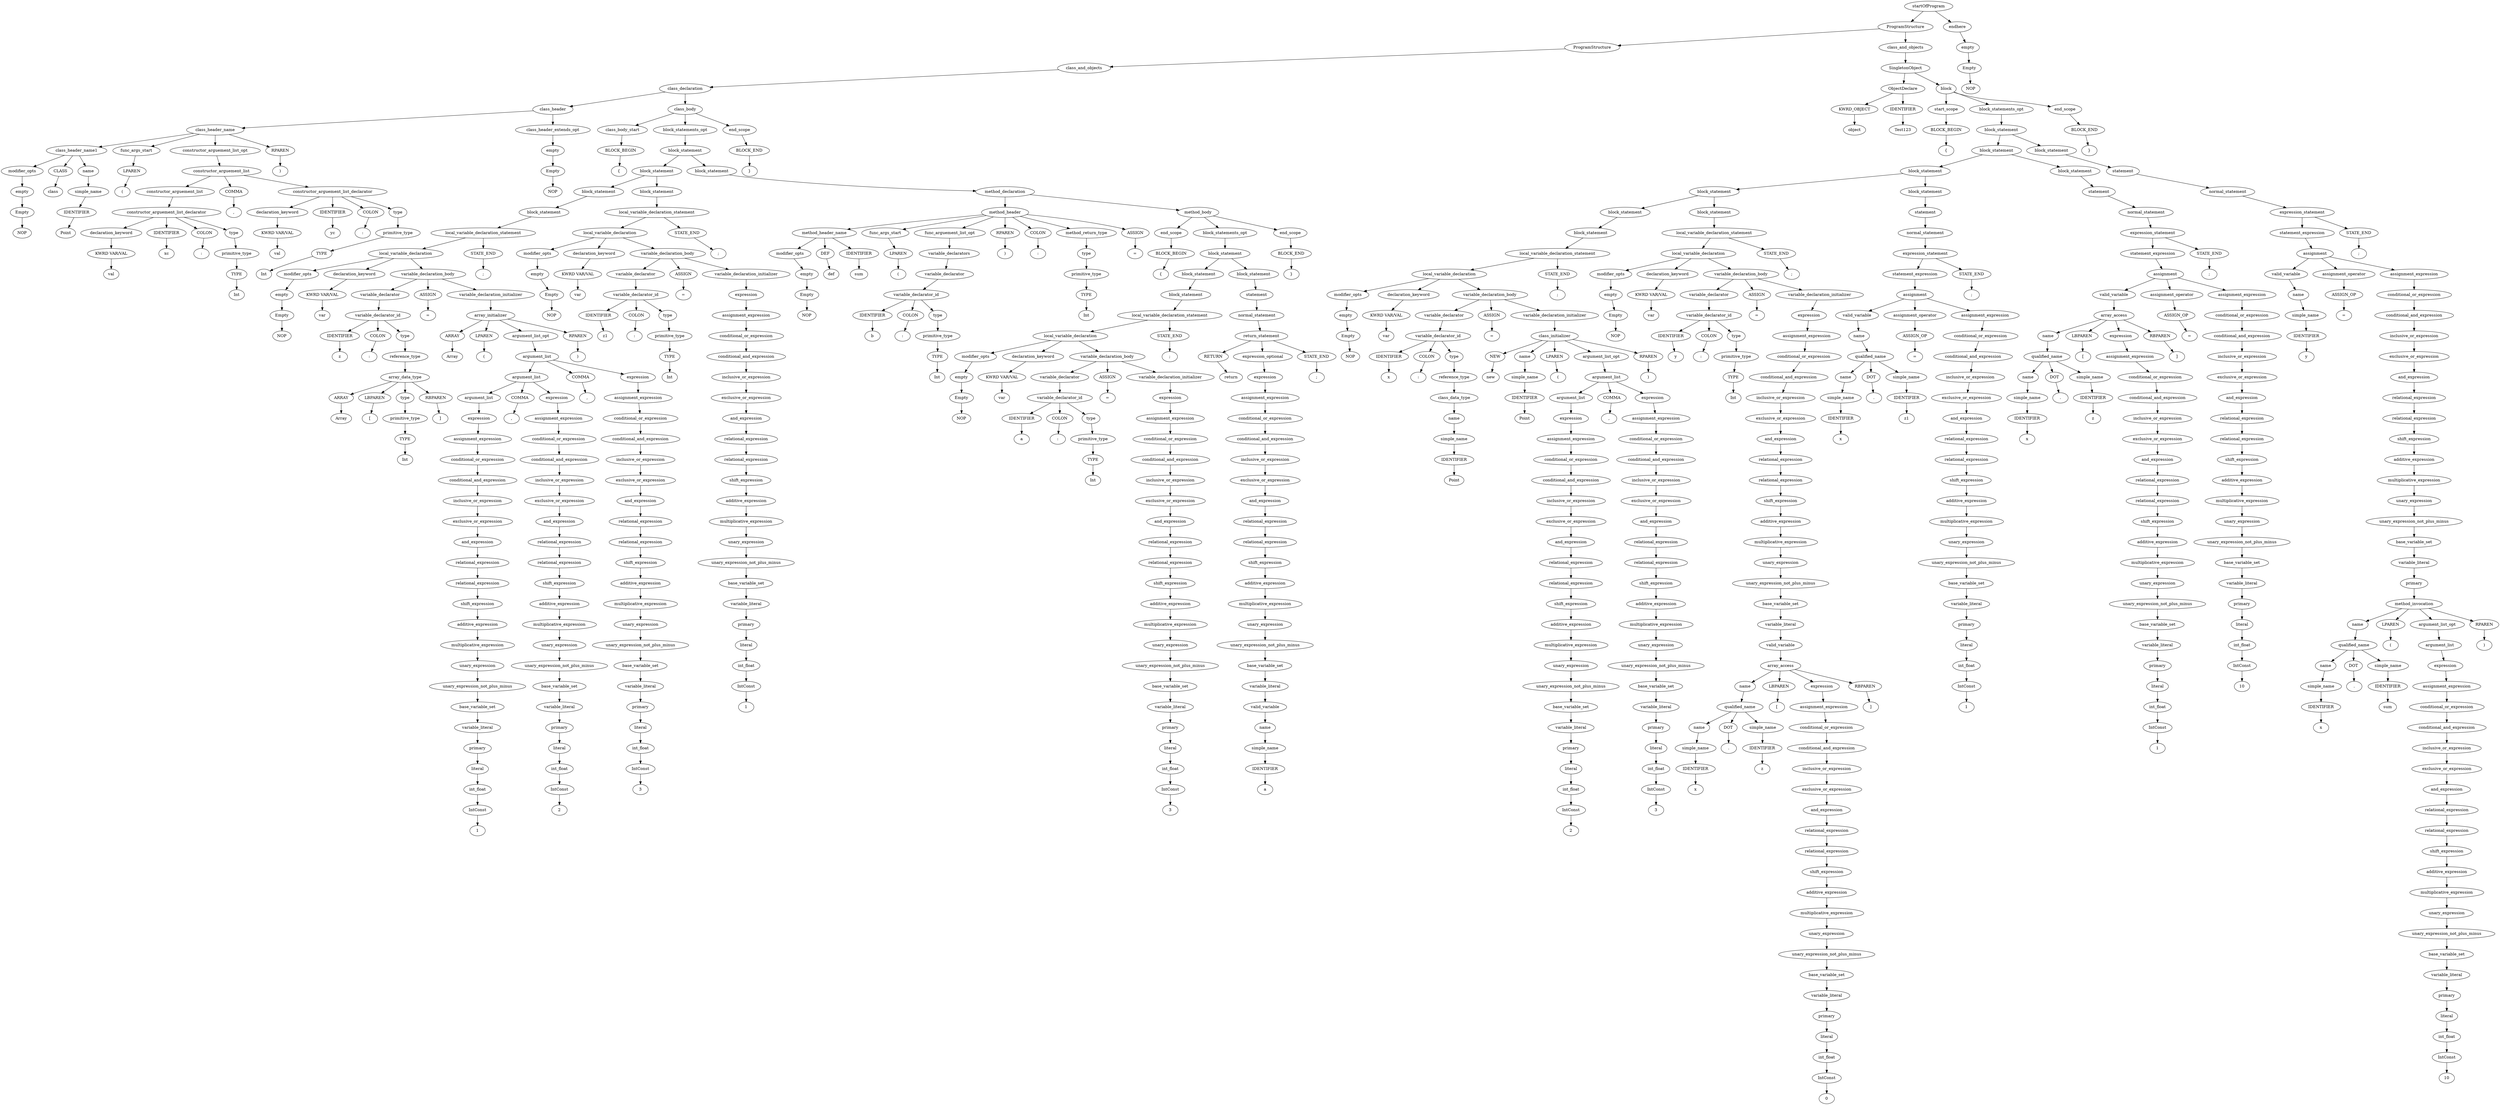 digraph G {
726 [label="startOfProgram"];721 [label="ProgramStructure"];726->721
726 [label="startOfProgram"];725 [label="endhere"];726->725
721 [label="ProgramStructure"];350 [label="ProgramStructure"];721->350
721 [label="ProgramStructure"];720 [label="class_and_objects"];721->720
350 [label="ProgramStructure"];349 [label="class_and_objects"];350->349
349 [label="class_and_objects"];348 [label="class_declaration"];349->348
348 [label="class_declaration"];51 [label="class_header"];348->51
348 [label="class_declaration"];347 [label="class_body"];348->347
51 [label="class_header"];46 [label="class_header_name"];51->46
51 [label="class_header"];50 [label="class_header_extends_opt"];51->50
46 [label="class_header_name"];11 [label="class_header_name1"];46->11
46 [label="class_header_name"];14 [label="func_args_start"];46->14
46 [label="class_header_name"];43 [label="constructor_arguement_list_opt"];46->43
46 [label="class_header_name"];45 [label="RPAREN"];46->45
11 [label="class_header_name1"];4 [label="modifier_opts"];11->4
11 [label="class_header_name1"];10 [label="CLASS"];11->10
11 [label="class_header_name1"];8 [label="name"];11->8
4 [label="modifier_opts"];3 [label="empty"];4->3
3 [label="empty"];2 [label="Empty"];3->2
2 [label="Empty"];1 [label="NOP"];2->1
10 [label="CLASS"];9 [label="class"];10->9
8 [label="name"];7 [label="simple_name"];8->7
7 [label="simple_name"];6 [label="IDENTIFIER"];7->6
6 [label="IDENTIFIER"];5 [label="Point"];6->5
14 [label="func_args_start"];13 [label="LPAREN"];14->13
13 [label="LPAREN"];12 [label="("];13->12
43 [label="constructor_arguement_list_opt"];42 [label="constructor_arguement_list"];43->42
42 [label="constructor_arguement_list"];27 [label="constructor_arguement_list"];42->27
42 [label="constructor_arguement_list"];41 [label="COMMA"];42->41
42 [label="constructor_arguement_list"];39 [label="constructor_arguement_list_declarator"];42->39
27 [label="constructor_arguement_list"];26 [label="constructor_arguement_list_declarator"];27->26
26 [label="constructor_arguement_list_declarator"];17 [label="declaration_keyword"];26->17
26 [label="constructor_arguement_list_declarator"];23 [label="IDENTIFIER"];26->23
26 [label="constructor_arguement_list_declarator"];25 [label="COLON"];26->25
26 [label="constructor_arguement_list_declarator"];21 [label="type"];26->21
17 [label="declaration_keyword"];16 [label="KWRD VAR/VAL"];17->16
16 [label="KWRD VAR/VAL"];15 [label="val"];16->15
23 [label="IDENTIFIER"];22 [label="xc"];23->22
25 [label="COLON"];24 [label=":"];25->24
21 [label="type"];20 [label="primitive_type"];21->20
20 [label="primitive_type"];19 [label="TYPE"];20->19
19 [label="TYPE"];18 [label="Int"];19->18
41 [label="COMMA"];40 [label=","];41->40
39 [label="constructor_arguement_list_declarator"];30 [label="declaration_keyword"];39->30
39 [label="constructor_arguement_list_declarator"];36 [label="IDENTIFIER"];39->36
39 [label="constructor_arguement_list_declarator"];38 [label="COLON"];39->38
39 [label="constructor_arguement_list_declarator"];34 [label="type"];39->34
30 [label="declaration_keyword"];29 [label="KWRD VAR/VAL"];30->29
29 [label="KWRD VAR/VAL"];28 [label="val"];29->28
36 [label="IDENTIFIER"];35 [label="yc"];36->35
38 [label="COLON"];37 [label=":"];38->37
34 [label="type"];33 [label="primitive_type"];34->33
33 [label="primitive_type"];32 [label="TYPE"];33->32
32 [label="TYPE"];31 [label="Int"];32->31
45 [label="RPAREN"];44 [label=")"];45->44
50 [label="class_header_extends_opt"];49 [label="empty"];50->49
49 [label="empty"];48 [label="Empty"];49->48
48 [label="Empty"];47 [label="NOP"];48->47
347 [label="class_body"];54 [label="class_body_start"];347->54
347 [label="class_body"];343 [label="block_statements_opt"];347->343
347 [label="class_body"];346 [label="end_scope"];347->346
54 [label="class_body_start"];53 [label="BLOCK_BEGIN"];54->53
53 [label="BLOCK_BEGIN"];52 [label="{"];53->52
343 [label="block_statements_opt"];342 [label="block_statement"];343->342
342 [label="block_statement"];216 [label="block_statement"];342->216
342 [label="block_statement"];341 [label="block_statement"];342->341
216 [label="block_statement"];168 [label="block_statement"];216->168
216 [label="block_statement"];215 [label="block_statement"];216->215
168 [label="block_statement"];167 [label="block_statement"];168->167
167 [label="block_statement"];166 [label="local_variable_declaration_statement"];167->166
166 [label="local_variable_declaration_statement"];163 [label="local_variable_declaration"];166->163
166 [label="local_variable_declaration_statement"];165 [label="STATE_END"];166->165
163 [label="local_variable_declaration"];58 [label="modifier_opts"];163->58
163 [label="local_variable_declaration"];61 [label="declaration_keyword"];163->61
163 [label="local_variable_declaration"];162 [label="variable_declaration_body"];163->162
58 [label="modifier_opts"];57 [label="empty"];58->57
57 [label="empty"];56 [label="Empty"];57->56
56 [label="Empty"];55 [label="NOP"];56->55
61 [label="declaration_keyword"];60 [label="KWRD VAR/VAL"];61->60
60 [label="KWRD VAR/VAL"];59 [label="var"];60->59
162 [label="variable_declaration_body"];80 [label="variable_declarator"];162->80
162 [label="variable_declaration_body"];161 [label="ASSIGN"];162->161
162 [label="variable_declaration_body"];159 [label="variable_declaration_initializer"];162->159
80 [label="variable_declarator"];79 [label="variable_declarator_id"];80->79
79 [label="variable_declarator_id"];76 [label="IDENTIFIER"];79->76
79 [label="variable_declarator_id"];78 [label="COLON"];79->78
79 [label="variable_declarator_id"];74 [label="type"];79->74
76 [label="IDENTIFIER"];75 [label="z"];76->75
78 [label="COLON"];77 [label=":"];78->77
74 [label="type"];73 [label="reference_type"];74->73
73 [label="reference_type"];72 [label="array_data_type"];73->72
72 [label="array_data_type"];67 [label="ARRAY"];72->67
72 [label="array_data_type"];69 [label="LBPAREN"];72->69
72 [label="array_data_type"];65 [label="type"];72->65
72 [label="array_data_type"];71 [label="RBPAREN"];72->71
67 [label="ARRAY"];66 [label="Array"];67->66
69 [label="LBPAREN"];68 [label="["];69->68
65 [label="type"];64 [label="primitive_type"];65->64
64 [label="primitive_type"];63 [label="TYPE"];64->63
63 [label="TYPE"];62 [label="Int"];63->62
71 [label="RBPAREN"];70 [label="]"];71->70
161 [label="ASSIGN"];160 [label="="];161->160
159 [label="variable_declaration_initializer"];158 [label="array_initializer"];159->158
158 [label="array_initializer"];153 [label="ARRAY"];158->153
158 [label="array_initializer"];155 [label="LPAREN"];158->155
158 [label="array_initializer"];151 [label="argument_list_opt"];158->151
158 [label="array_initializer"];157 [label="RPAREN"];158->157
153 [label="ARRAY"];152 [label="Array"];153->152
155 [label="LPAREN"];154 [label="("];155->154
151 [label="argument_list_opt"];150 [label="argument_list"];151->150
150 [label="argument_list"];126 [label="argument_list"];150->126
150 [label="argument_list"];149 [label="COMMA"];150->149
150 [label="argument_list"];147 [label="expression"];150->147
126 [label="argument_list"];102 [label="argument_list"];126->102
126 [label="argument_list"];125 [label="COMMA"];126->125
126 [label="argument_list"];123 [label="expression"];126->123
102 [label="argument_list"];101 [label="expression"];102->101
101 [label="expression"];100 [label="assignment_expression"];101->100
100 [label="assignment_expression"];99 [label="conditional_or_expression"];100->99
99 [label="conditional_or_expression"];98 [label="conditional_and_expression"];99->98
98 [label="conditional_and_expression"];97 [label="inclusive_or_expression"];98->97
97 [label="inclusive_or_expression"];96 [label="exclusive_or_expression"];97->96
96 [label="exclusive_or_expression"];95 [label="and_expression"];96->95
95 [label="and_expression"];94 [label="relational_expression"];95->94
94 [label="relational_expression"];93 [label="relational_expression"];94->93
93 [label="relational_expression"];92 [label="shift_expression"];93->92
92 [label="shift_expression"];91 [label="additive_expression"];92->91
91 [label="additive_expression"];90 [label="multiplicative_expression"];91->90
90 [label="multiplicative_expression"];89 [label="unary_expression"];90->89
89 [label="unary_expression"];88 [label="unary_expression_not_plus_minus"];89->88
88 [label="unary_expression_not_plus_minus"];87 [label="base_variable_set"];88->87
87 [label="base_variable_set"];86 [label="variable_literal"];87->86
86 [label="variable_literal"];85 [label="primary"];86->85
85 [label="primary"];84 [label="literal"];85->84
84 [label="literal"];83 [label="int_float"];84->83
83 [label="int_float"];82 [label="IntConst"];83->82
82 [label="IntConst"];81 [label="1"];82->81
125 [label="COMMA"];124 [label=","];125->124
123 [label="expression"];122 [label="assignment_expression"];123->122
122 [label="assignment_expression"];121 [label="conditional_or_expression"];122->121
121 [label="conditional_or_expression"];120 [label="conditional_and_expression"];121->120
120 [label="conditional_and_expression"];119 [label="inclusive_or_expression"];120->119
119 [label="inclusive_or_expression"];118 [label="exclusive_or_expression"];119->118
118 [label="exclusive_or_expression"];117 [label="and_expression"];118->117
117 [label="and_expression"];116 [label="relational_expression"];117->116
116 [label="relational_expression"];115 [label="relational_expression"];116->115
115 [label="relational_expression"];114 [label="shift_expression"];115->114
114 [label="shift_expression"];113 [label="additive_expression"];114->113
113 [label="additive_expression"];112 [label="multiplicative_expression"];113->112
112 [label="multiplicative_expression"];111 [label="unary_expression"];112->111
111 [label="unary_expression"];110 [label="unary_expression_not_plus_minus"];111->110
110 [label="unary_expression_not_plus_minus"];109 [label="base_variable_set"];110->109
109 [label="base_variable_set"];108 [label="variable_literal"];109->108
108 [label="variable_literal"];107 [label="primary"];108->107
107 [label="primary"];106 [label="literal"];107->106
106 [label="literal"];105 [label="int_float"];106->105
105 [label="int_float"];104 [label="IntConst"];105->104
104 [label="IntConst"];103 [label="2"];104->103
149 [label="COMMA"];148 [label=","];149->148
147 [label="expression"];146 [label="assignment_expression"];147->146
146 [label="assignment_expression"];145 [label="conditional_or_expression"];146->145
145 [label="conditional_or_expression"];144 [label="conditional_and_expression"];145->144
144 [label="conditional_and_expression"];143 [label="inclusive_or_expression"];144->143
143 [label="inclusive_or_expression"];142 [label="exclusive_or_expression"];143->142
142 [label="exclusive_or_expression"];141 [label="and_expression"];142->141
141 [label="and_expression"];140 [label="relational_expression"];141->140
140 [label="relational_expression"];139 [label="relational_expression"];140->139
139 [label="relational_expression"];138 [label="shift_expression"];139->138
138 [label="shift_expression"];137 [label="additive_expression"];138->137
137 [label="additive_expression"];136 [label="multiplicative_expression"];137->136
136 [label="multiplicative_expression"];135 [label="unary_expression"];136->135
135 [label="unary_expression"];134 [label="unary_expression_not_plus_minus"];135->134
134 [label="unary_expression_not_plus_minus"];133 [label="base_variable_set"];134->133
133 [label="base_variable_set"];132 [label="variable_literal"];133->132
132 [label="variable_literal"];131 [label="primary"];132->131
131 [label="primary"];130 [label="literal"];131->130
130 [label="literal"];129 [label="int_float"];130->129
129 [label="int_float"];128 [label="IntConst"];129->128
128 [label="IntConst"];127 [label="3"];128->127
157 [label="RPAREN"];156 [label=")"];157->156
165 [label="STATE_END"];164 [label=";"];165->164
215 [label="block_statement"];214 [label="local_variable_declaration_statement"];215->214
214 [label="local_variable_declaration_statement"];211 [label="local_variable_declaration"];214->211
214 [label="local_variable_declaration_statement"];213 [label="STATE_END"];214->213
211 [label="local_variable_declaration"];172 [label="modifier_opts"];211->172
211 [label="local_variable_declaration"];175 [label="declaration_keyword"];211->175
211 [label="local_variable_declaration"];210 [label="variable_declaration_body"];211->210
172 [label="modifier_opts"];171 [label="empty"];172->171
171 [label="empty"];170 [label="Empty"];171->170
170 [label="Empty"];169 [label="NOP"];170->169
175 [label="declaration_keyword"];174 [label="KWRD VAR/VAL"];175->174
174 [label="KWRD VAR/VAL"];173 [label="var"];174->173
210 [label="variable_declaration_body"];185 [label="variable_declarator"];210->185
210 [label="variable_declaration_body"];209 [label="ASSIGN"];210->209
210 [label="variable_declaration_body"];207 [label="variable_declaration_initializer"];210->207
185 [label="variable_declarator"];184 [label="variable_declarator_id"];185->184
184 [label="variable_declarator_id"];181 [label="IDENTIFIER"];184->181
184 [label="variable_declarator_id"];183 [label="COLON"];184->183
184 [label="variable_declarator_id"];179 [label="type"];184->179
181 [label="IDENTIFIER"];180 [label="z1"];181->180
183 [label="COLON"];182 [label=":"];183->182
179 [label="type"];178 [label="primitive_type"];179->178
178 [label="primitive_type"];177 [label="TYPE"];178->177
177 [label="TYPE"];176 [label="Int"];177->176
209 [label="ASSIGN"];208 [label="="];209->208
207 [label="variable_declaration_initializer"];206 [label="expression"];207->206
206 [label="expression"];205 [label="assignment_expression"];206->205
205 [label="assignment_expression"];204 [label="conditional_or_expression"];205->204
204 [label="conditional_or_expression"];203 [label="conditional_and_expression"];204->203
203 [label="conditional_and_expression"];202 [label="inclusive_or_expression"];203->202
202 [label="inclusive_or_expression"];201 [label="exclusive_or_expression"];202->201
201 [label="exclusive_or_expression"];200 [label="and_expression"];201->200
200 [label="and_expression"];199 [label="relational_expression"];200->199
199 [label="relational_expression"];198 [label="relational_expression"];199->198
198 [label="relational_expression"];197 [label="shift_expression"];198->197
197 [label="shift_expression"];196 [label="additive_expression"];197->196
196 [label="additive_expression"];195 [label="multiplicative_expression"];196->195
195 [label="multiplicative_expression"];194 [label="unary_expression"];195->194
194 [label="unary_expression"];193 [label="unary_expression_not_plus_minus"];194->193
193 [label="unary_expression_not_plus_minus"];192 [label="base_variable_set"];193->192
192 [label="base_variable_set"];191 [label="variable_literal"];192->191
191 [label="variable_literal"];190 [label="primary"];191->190
190 [label="primary"];189 [label="literal"];190->189
189 [label="literal"];188 [label="int_float"];189->188
188 [label="int_float"];187 [label="IntConst"];188->187
187 [label="IntConst"];186 [label="1"];187->186
213 [label="STATE_END"];212 [label=";"];213->212
341 [label="block_statement"];340 [label="method_declaration"];341->340
340 [label="method_declaration"];252 [label="method_header"];340->252
340 [label="method_declaration"];339 [label="method_body"];340->339
252 [label="method_header"];225 [label="method_header_name"];252->225
252 [label="method_header"];228 [label="func_args_start"];252->228
252 [label="method_header"];240 [label="func_arguement_list_opt"];252->240
252 [label="method_header"];247 [label="RPAREN"];252->247
252 [label="method_header"];249 [label="COLON"];252->249
252 [label="method_header"];245 [label="method_return_type"];252->245
252 [label="method_header"];251 [label="ASSIGN"];252->251
225 [label="method_header_name"];220 [label="modifier_opts"];225->220
225 [label="method_header_name"];222 [label="DEF"];225->222
225 [label="method_header_name"];224 [label="IDENTIFIER"];225->224
220 [label="modifier_opts"];219 [label="empty"];220->219
219 [label="empty"];218 [label="Empty"];219->218
218 [label="Empty"];217 [label="NOP"];218->217
222 [label="DEF"];221 [label="def"];222->221
224 [label="IDENTIFIER"];223 [label="sum"];224->223
228 [label="func_args_start"];227 [label="LPAREN"];228->227
227 [label="LPAREN"];226 [label="("];227->226
240 [label="func_arguement_list_opt"];239 [label="variable_declarators"];240->239
239 [label="variable_declarators"];238 [label="variable_declarator"];239->238
238 [label="variable_declarator"];237 [label="variable_declarator_id"];238->237
237 [label="variable_declarator_id"];234 [label="IDENTIFIER"];237->234
237 [label="variable_declarator_id"];236 [label="COLON"];237->236
237 [label="variable_declarator_id"];232 [label="type"];237->232
234 [label="IDENTIFIER"];233 [label="b"];234->233
236 [label="COLON"];235 [label=":"];236->235
232 [label="type"];231 [label="primitive_type"];232->231
231 [label="primitive_type"];230 [label="TYPE"];231->230
230 [label="TYPE"];229 [label="Int"];230->229
247 [label="RPAREN"];246 [label=")"];247->246
249 [label="COLON"];248 [label=":"];249->248
245 [label="method_return_type"];244 [label="type"];245->244
244 [label="type"];243 [label="primitive_type"];244->243
243 [label="primitive_type"];242 [label="TYPE"];243->242
242 [label="TYPE"];241 [label="Int"];242->241
251 [label="ASSIGN"];250 [label="="];251->250
339 [label="method_body"];255 [label="end_scope"];339->255
339 [label="method_body"];335 [label="block_statements_opt"];339->335
339 [label="method_body"];338 [label="end_scope"];339->338
255 [label="end_scope"];254 [label="BLOCK_BEGIN"];255->254
254 [label="BLOCK_BEGIN"];253 [label="{"];254->253
335 [label="block_statements_opt"];334 [label="block_statement"];335->334
334 [label="block_statement"];303 [label="block_statement"];334->303
334 [label="block_statement"];333 [label="block_statement"];334->333
303 [label="block_statement"];302 [label="block_statement"];303->302
302 [label="block_statement"];301 [label="local_variable_declaration_statement"];302->301
301 [label="local_variable_declaration_statement"];298 [label="local_variable_declaration"];301->298
301 [label="local_variable_declaration_statement"];300 [label="STATE_END"];301->300
298 [label="local_variable_declaration"];259 [label="modifier_opts"];298->259
298 [label="local_variable_declaration"];262 [label="declaration_keyword"];298->262
298 [label="local_variable_declaration"];297 [label="variable_declaration_body"];298->297
259 [label="modifier_opts"];258 [label="empty"];259->258
258 [label="empty"];257 [label="Empty"];258->257
257 [label="Empty"];256 [label="NOP"];257->256
262 [label="declaration_keyword"];261 [label="KWRD VAR/VAL"];262->261
261 [label="KWRD VAR/VAL"];260 [label="var"];261->260
297 [label="variable_declaration_body"];272 [label="variable_declarator"];297->272
297 [label="variable_declaration_body"];296 [label="ASSIGN"];297->296
297 [label="variable_declaration_body"];294 [label="variable_declaration_initializer"];297->294
272 [label="variable_declarator"];271 [label="variable_declarator_id"];272->271
271 [label="variable_declarator_id"];268 [label="IDENTIFIER"];271->268
271 [label="variable_declarator_id"];270 [label="COLON"];271->270
271 [label="variable_declarator_id"];266 [label="type"];271->266
268 [label="IDENTIFIER"];267 [label="a"];268->267
270 [label="COLON"];269 [label=":"];270->269
266 [label="type"];265 [label="primitive_type"];266->265
265 [label="primitive_type"];264 [label="TYPE"];265->264
264 [label="TYPE"];263 [label="Int"];264->263
296 [label="ASSIGN"];295 [label="="];296->295
294 [label="variable_declaration_initializer"];293 [label="expression"];294->293
293 [label="expression"];292 [label="assignment_expression"];293->292
292 [label="assignment_expression"];291 [label="conditional_or_expression"];292->291
291 [label="conditional_or_expression"];290 [label="conditional_and_expression"];291->290
290 [label="conditional_and_expression"];289 [label="inclusive_or_expression"];290->289
289 [label="inclusive_or_expression"];288 [label="exclusive_or_expression"];289->288
288 [label="exclusive_or_expression"];287 [label="and_expression"];288->287
287 [label="and_expression"];286 [label="relational_expression"];287->286
286 [label="relational_expression"];285 [label="relational_expression"];286->285
285 [label="relational_expression"];284 [label="shift_expression"];285->284
284 [label="shift_expression"];283 [label="additive_expression"];284->283
283 [label="additive_expression"];282 [label="multiplicative_expression"];283->282
282 [label="multiplicative_expression"];281 [label="unary_expression"];282->281
281 [label="unary_expression"];280 [label="unary_expression_not_plus_minus"];281->280
280 [label="unary_expression_not_plus_minus"];279 [label="base_variable_set"];280->279
279 [label="base_variable_set"];278 [label="variable_literal"];279->278
278 [label="variable_literal"];277 [label="primary"];278->277
277 [label="primary"];276 [label="literal"];277->276
276 [label="literal"];275 [label="int_float"];276->275
275 [label="int_float"];274 [label="IntConst"];275->274
274 [label="IntConst"];273 [label="3"];274->273
300 [label="STATE_END"];299 [label=";"];300->299
333 [label="block_statement"];332 [label="statement"];333->332
332 [label="statement"];331 [label="normal_statement"];332->331
331 [label="normal_statement"];330 [label="return_statement"];331->330
330 [label="return_statement"];327 [label="RETURN"];330->327
330 [label="return_statement"];325 [label="expression_optional"];330->325
330 [label="return_statement"];329 [label="STATE_END"];330->329
327 [label="RETURN"];326 [label="return"];327->326
325 [label="expression_optional"];324 [label="expression"];325->324
324 [label="expression"];323 [label="assignment_expression"];324->323
323 [label="assignment_expression"];322 [label="conditional_or_expression"];323->322
322 [label="conditional_or_expression"];321 [label="conditional_and_expression"];322->321
321 [label="conditional_and_expression"];320 [label="inclusive_or_expression"];321->320
320 [label="inclusive_or_expression"];319 [label="exclusive_or_expression"];320->319
319 [label="exclusive_or_expression"];318 [label="and_expression"];319->318
318 [label="and_expression"];317 [label="relational_expression"];318->317
317 [label="relational_expression"];316 [label="relational_expression"];317->316
316 [label="relational_expression"];315 [label="shift_expression"];316->315
315 [label="shift_expression"];314 [label="additive_expression"];315->314
314 [label="additive_expression"];313 [label="multiplicative_expression"];314->313
313 [label="multiplicative_expression"];312 [label="unary_expression"];313->312
312 [label="unary_expression"];311 [label="unary_expression_not_plus_minus"];312->311
311 [label="unary_expression_not_plus_minus"];310 [label="base_variable_set"];311->310
310 [label="base_variable_set"];309 [label="variable_literal"];310->309
309 [label="variable_literal"];308 [label="valid_variable"];309->308
308 [label="valid_variable"];307 [label="name"];308->307
307 [label="name"];306 [label="simple_name"];307->306
306 [label="simple_name"];305 [label="IDENTIFIER"];306->305
305 [label="IDENTIFIER"];304 [label="a"];305->304
329 [label="STATE_END"];328 [label=";"];329->328
338 [label="end_scope"];337 [label="BLOCK_END"];338->337
337 [label="BLOCK_END"];336 [label="}"];337->336
346 [label="end_scope"];345 [label="BLOCK_END"];346->345
345 [label="BLOCK_END"];344 [label="}"];345->344
720 [label="class_and_objects"];719 [label="SingletonObject"];720->719
719 [label="SingletonObject"];355 [label="ObjectDeclare"];719->355
719 [label="SingletonObject"];718 [label="block"];719->718
355 [label="ObjectDeclare"];352 [label="KWRD_OBJECT"];355->352
355 [label="ObjectDeclare"];354 [label="IDENTIFIER"];355->354
352 [label="KWRD_OBJECT"];351 [label="object"];352->351
354 [label="IDENTIFIER"];353 [label="Test123"];354->353
718 [label="block"];358 [label="start_scope"];718->358
718 [label="block"];714 [label="block_statements_opt"];718->714
718 [label="block"];717 [label="end_scope"];718->717
358 [label="start_scope"];357 [label="BLOCK_BEGIN"];358->357
357 [label="BLOCK_BEGIN"];356 [label="{"];357->356
714 [label="block_statements_opt"];713 [label="block_statement"];714->713
713 [label="block_statement"];641 [label="block_statement"];713->641
713 [label="block_statement"];712 [label="block_statement"];713->712
641 [label="block_statement"];571 [label="block_statement"];641->571
641 [label="block_statement"];640 [label="block_statement"];641->640
571 [label="block_statement"];527 [label="block_statement"];571->527
571 [label="block_statement"];570 [label="block_statement"];571->570
527 [label="block_statement"];446 [label="block_statement"];527->446
527 [label="block_statement"];526 [label="block_statement"];527->526
446 [label="block_statement"];445 [label="block_statement"];446->445
445 [label="block_statement"];444 [label="local_variable_declaration_statement"];445->444
444 [label="local_variable_declaration_statement"];441 [label="local_variable_declaration"];444->441
444 [label="local_variable_declaration_statement"];443 [label="STATE_END"];444->443
441 [label="local_variable_declaration"];362 [label="modifier_opts"];441->362
441 [label="local_variable_declaration"];365 [label="declaration_keyword"];441->365
441 [label="local_variable_declaration"];440 [label="variable_declaration_body"];441->440
362 [label="modifier_opts"];361 [label="empty"];362->361
361 [label="empty"];360 [label="Empty"];361->360
360 [label="Empty"];359 [label="NOP"];360->359
365 [label="declaration_keyword"];364 [label="KWRD VAR/VAL"];365->364
364 [label="KWRD VAR/VAL"];363 [label="var"];364->363
440 [label="variable_declaration_body"];378 [label="variable_declarator"];440->378
440 [label="variable_declaration_body"];439 [label="ASSIGN"];440->439
440 [label="variable_declaration_body"];437 [label="variable_declaration_initializer"];440->437
378 [label="variable_declarator"];377 [label="variable_declarator_id"];378->377
377 [label="variable_declarator_id"];374 [label="IDENTIFIER"];377->374
377 [label="variable_declarator_id"];376 [label="COLON"];377->376
377 [label="variable_declarator_id"];372 [label="type"];377->372
374 [label="IDENTIFIER"];373 [label="x"];374->373
376 [label="COLON"];375 [label=":"];376->375
372 [label="type"];371 [label="reference_type"];372->371
371 [label="reference_type"];370 [label="class_data_type"];371->370
370 [label="class_data_type"];369 [label="name"];370->369
369 [label="name"];368 [label="simple_name"];369->368
368 [label="simple_name"];367 [label="IDENTIFIER"];368->367
367 [label="IDENTIFIER"];366 [label="Point"];367->366
439 [label="ASSIGN"];438 [label="="];439->438
437 [label="variable_declaration_initializer"];436 [label="class_initializer"];437->436
436 [label="class_initializer"];431 [label="NEW"];436->431
436 [label="class_initializer"];382 [label="name"];436->382
436 [label="class_initializer"];433 [label="LPAREN"];436->433
436 [label="class_initializer"];429 [label="argument_list_opt"];436->429
436 [label="class_initializer"];435 [label="RPAREN"];436->435
431 [label="NEW"];430 [label="new"];431->430
382 [label="name"];381 [label="simple_name"];382->381
381 [label="simple_name"];380 [label="IDENTIFIER"];381->380
380 [label="IDENTIFIER"];379 [label="Point"];380->379
433 [label="LPAREN"];432 [label="("];433->432
429 [label="argument_list_opt"];428 [label="argument_list"];429->428
428 [label="argument_list"];404 [label="argument_list"];428->404
428 [label="argument_list"];427 [label="COMMA"];428->427
428 [label="argument_list"];425 [label="expression"];428->425
404 [label="argument_list"];403 [label="expression"];404->403
403 [label="expression"];402 [label="assignment_expression"];403->402
402 [label="assignment_expression"];401 [label="conditional_or_expression"];402->401
401 [label="conditional_or_expression"];400 [label="conditional_and_expression"];401->400
400 [label="conditional_and_expression"];399 [label="inclusive_or_expression"];400->399
399 [label="inclusive_or_expression"];398 [label="exclusive_or_expression"];399->398
398 [label="exclusive_or_expression"];397 [label="and_expression"];398->397
397 [label="and_expression"];396 [label="relational_expression"];397->396
396 [label="relational_expression"];395 [label="relational_expression"];396->395
395 [label="relational_expression"];394 [label="shift_expression"];395->394
394 [label="shift_expression"];393 [label="additive_expression"];394->393
393 [label="additive_expression"];392 [label="multiplicative_expression"];393->392
392 [label="multiplicative_expression"];391 [label="unary_expression"];392->391
391 [label="unary_expression"];390 [label="unary_expression_not_plus_minus"];391->390
390 [label="unary_expression_not_plus_minus"];389 [label="base_variable_set"];390->389
389 [label="base_variable_set"];388 [label="variable_literal"];389->388
388 [label="variable_literal"];387 [label="primary"];388->387
387 [label="primary"];386 [label="literal"];387->386
386 [label="literal"];385 [label="int_float"];386->385
385 [label="int_float"];384 [label="IntConst"];385->384
384 [label="IntConst"];383 [label="2"];384->383
427 [label="COMMA"];426 [label=","];427->426
425 [label="expression"];424 [label="assignment_expression"];425->424
424 [label="assignment_expression"];423 [label="conditional_or_expression"];424->423
423 [label="conditional_or_expression"];422 [label="conditional_and_expression"];423->422
422 [label="conditional_and_expression"];421 [label="inclusive_or_expression"];422->421
421 [label="inclusive_or_expression"];420 [label="exclusive_or_expression"];421->420
420 [label="exclusive_or_expression"];419 [label="and_expression"];420->419
419 [label="and_expression"];418 [label="relational_expression"];419->418
418 [label="relational_expression"];417 [label="relational_expression"];418->417
417 [label="relational_expression"];416 [label="shift_expression"];417->416
416 [label="shift_expression"];415 [label="additive_expression"];416->415
415 [label="additive_expression"];414 [label="multiplicative_expression"];415->414
414 [label="multiplicative_expression"];413 [label="unary_expression"];414->413
413 [label="unary_expression"];412 [label="unary_expression_not_plus_minus"];413->412
412 [label="unary_expression_not_plus_minus"];411 [label="base_variable_set"];412->411
411 [label="base_variable_set"];410 [label="variable_literal"];411->410
410 [label="variable_literal"];409 [label="primary"];410->409
409 [label="primary"];408 [label="literal"];409->408
408 [label="literal"];407 [label="int_float"];408->407
407 [label="int_float"];406 [label="IntConst"];407->406
406 [label="IntConst"];405 [label="3"];406->405
435 [label="RPAREN"];434 [label=")"];435->434
443 [label="STATE_END"];442 [label=";"];443->442
526 [label="block_statement"];525 [label="local_variable_declaration_statement"];526->525
525 [label="local_variable_declaration_statement"];522 [label="local_variable_declaration"];525->522
525 [label="local_variable_declaration_statement"];524 [label="STATE_END"];525->524
522 [label="local_variable_declaration"];450 [label="modifier_opts"];522->450
522 [label="local_variable_declaration"];453 [label="declaration_keyword"];522->453
522 [label="local_variable_declaration"];521 [label="variable_declaration_body"];522->521
450 [label="modifier_opts"];449 [label="empty"];450->449
449 [label="empty"];448 [label="Empty"];449->448
448 [label="Empty"];447 [label="NOP"];448->447
453 [label="declaration_keyword"];452 [label="KWRD VAR/VAL"];453->452
452 [label="KWRD VAR/VAL"];451 [label="var"];452->451
521 [label="variable_declaration_body"];463 [label="variable_declarator"];521->463
521 [label="variable_declaration_body"];520 [label="ASSIGN"];521->520
521 [label="variable_declaration_body"];518 [label="variable_declaration_initializer"];521->518
463 [label="variable_declarator"];462 [label="variable_declarator_id"];463->462
462 [label="variable_declarator_id"];459 [label="IDENTIFIER"];462->459
462 [label="variable_declarator_id"];461 [label="COLON"];462->461
462 [label="variable_declarator_id"];457 [label="type"];462->457
459 [label="IDENTIFIER"];458 [label="y"];459->458
461 [label="COLON"];460 [label=":"];461->460
457 [label="type"];456 [label="primitive_type"];457->456
456 [label="primitive_type"];455 [label="TYPE"];456->455
455 [label="TYPE"];454 [label="Int"];455->454
520 [label="ASSIGN"];519 [label="="];520->519
518 [label="variable_declaration_initializer"];517 [label="expression"];518->517
517 [label="expression"];516 [label="assignment_expression"];517->516
516 [label="assignment_expression"];515 [label="conditional_or_expression"];516->515
515 [label="conditional_or_expression"];514 [label="conditional_and_expression"];515->514
514 [label="conditional_and_expression"];513 [label="inclusive_or_expression"];514->513
513 [label="inclusive_or_expression"];512 [label="exclusive_or_expression"];513->512
512 [label="exclusive_or_expression"];511 [label="and_expression"];512->511
511 [label="and_expression"];510 [label="relational_expression"];511->510
510 [label="relational_expression"];509 [label="relational_expression"];510->509
509 [label="relational_expression"];508 [label="shift_expression"];509->508
508 [label="shift_expression"];507 [label="additive_expression"];508->507
507 [label="additive_expression"];506 [label="multiplicative_expression"];507->506
506 [label="multiplicative_expression"];505 [label="unary_expression"];506->505
505 [label="unary_expression"];504 [label="unary_expression_not_plus_minus"];505->504
504 [label="unary_expression_not_plus_minus"];503 [label="base_variable_set"];504->503
503 [label="base_variable_set"];502 [label="variable_literal"];503->502
502 [label="variable_literal"];501 [label="valid_variable"];502->501
501 [label="valid_variable"];500 [label="array_access"];501->500
500 [label="array_access"];474 [label="name"];500->474
500 [label="array_access"];497 [label="LBPAREN"];500->497
500 [label="array_access"];495 [label="expression"];500->495
500 [label="array_access"];499 [label="RBPAREN"];500->499
474 [label="name"];473 [label="qualified_name"];474->473
473 [label="qualified_name"];467 [label="name"];473->467
473 [label="qualified_name"];472 [label="DOT"];473->472
473 [label="qualified_name"];470 [label="simple_name"];473->470
467 [label="name"];466 [label="simple_name"];467->466
466 [label="simple_name"];465 [label="IDENTIFIER"];466->465
465 [label="IDENTIFIER"];464 [label="x"];465->464
472 [label="DOT"];471 [label="."];472->471
470 [label="simple_name"];469 [label="IDENTIFIER"];470->469
469 [label="IDENTIFIER"];468 [label="z"];469->468
497 [label="LBPAREN"];496 [label="["];497->496
495 [label="expression"];494 [label="assignment_expression"];495->494
494 [label="assignment_expression"];493 [label="conditional_or_expression"];494->493
493 [label="conditional_or_expression"];492 [label="conditional_and_expression"];493->492
492 [label="conditional_and_expression"];491 [label="inclusive_or_expression"];492->491
491 [label="inclusive_or_expression"];490 [label="exclusive_or_expression"];491->490
490 [label="exclusive_or_expression"];489 [label="and_expression"];490->489
489 [label="and_expression"];488 [label="relational_expression"];489->488
488 [label="relational_expression"];487 [label="relational_expression"];488->487
487 [label="relational_expression"];486 [label="shift_expression"];487->486
486 [label="shift_expression"];485 [label="additive_expression"];486->485
485 [label="additive_expression"];484 [label="multiplicative_expression"];485->484
484 [label="multiplicative_expression"];483 [label="unary_expression"];484->483
483 [label="unary_expression"];482 [label="unary_expression_not_plus_minus"];483->482
482 [label="unary_expression_not_plus_minus"];481 [label="base_variable_set"];482->481
481 [label="base_variable_set"];480 [label="variable_literal"];481->480
480 [label="variable_literal"];479 [label="primary"];480->479
479 [label="primary"];478 [label="literal"];479->478
478 [label="literal"];477 [label="int_float"];478->477
477 [label="int_float"];476 [label="IntConst"];477->476
476 [label="IntConst"];475 [label="0"];476->475
499 [label="RBPAREN"];498 [label="]"];499->498
524 [label="STATE_END"];523 [label=";"];524->523
570 [label="block_statement"];569 [label="statement"];570->569
569 [label="statement"];568 [label="normal_statement"];569->568
568 [label="normal_statement"];567 [label="expression_statement"];568->567
567 [label="expression_statement"];564 [label="statement_expression"];567->564
567 [label="expression_statement"];566 [label="STATE_END"];567->566
564 [label="statement_expression"];563 [label="assignment"];564->563
563 [label="assignment"];539 [label="valid_variable"];563->539
563 [label="assignment"];542 [label="assignment_operator"];563->542
563 [label="assignment"];562 [label="assignment_expression"];563->562
539 [label="valid_variable"];538 [label="name"];539->538
538 [label="name"];537 [label="qualified_name"];538->537
537 [label="qualified_name"];531 [label="name"];537->531
537 [label="qualified_name"];536 [label="DOT"];537->536
537 [label="qualified_name"];534 [label="simple_name"];537->534
531 [label="name"];530 [label="simple_name"];531->530
530 [label="simple_name"];529 [label="IDENTIFIER"];530->529
529 [label="IDENTIFIER"];528 [label="x"];529->528
536 [label="DOT"];535 [label="."];536->535
534 [label="simple_name"];533 [label="IDENTIFIER"];534->533
533 [label="IDENTIFIER"];532 [label="z1"];533->532
542 [label="assignment_operator"];541 [label="ASSIGN_OP"];542->541
541 [label="ASSIGN_OP"];540 [label="="];541->540
562 [label="assignment_expression"];561 [label="conditional_or_expression"];562->561
561 [label="conditional_or_expression"];560 [label="conditional_and_expression"];561->560
560 [label="conditional_and_expression"];559 [label="inclusive_or_expression"];560->559
559 [label="inclusive_or_expression"];558 [label="exclusive_or_expression"];559->558
558 [label="exclusive_or_expression"];557 [label="and_expression"];558->557
557 [label="and_expression"];556 [label="relational_expression"];557->556
556 [label="relational_expression"];555 [label="relational_expression"];556->555
555 [label="relational_expression"];554 [label="shift_expression"];555->554
554 [label="shift_expression"];553 [label="additive_expression"];554->553
553 [label="additive_expression"];552 [label="multiplicative_expression"];553->552
552 [label="multiplicative_expression"];551 [label="unary_expression"];552->551
551 [label="unary_expression"];550 [label="unary_expression_not_plus_minus"];551->550
550 [label="unary_expression_not_plus_minus"];549 [label="base_variable_set"];550->549
549 [label="base_variable_set"];548 [label="variable_literal"];549->548
548 [label="variable_literal"];547 [label="primary"];548->547
547 [label="primary"];546 [label="literal"];547->546
546 [label="literal"];545 [label="int_float"];546->545
545 [label="int_float"];544 [label="IntConst"];545->544
544 [label="IntConst"];543 [label="1"];544->543
566 [label="STATE_END"];565 [label=";"];566->565
640 [label="block_statement"];639 [label="statement"];640->639
639 [label="statement"];638 [label="normal_statement"];639->638
638 [label="normal_statement"];637 [label="expression_statement"];638->637
637 [label="expression_statement"];634 [label="statement_expression"];637->634
637 [label="expression_statement"];636 [label="STATE_END"];637->636
634 [label="statement_expression"];633 [label="assignment"];634->633
633 [label="assignment"];609 [label="valid_variable"];633->609
633 [label="assignment"];612 [label="assignment_operator"];633->612
633 [label="assignment"];632 [label="assignment_expression"];633->632
609 [label="valid_variable"];608 [label="array_access"];609->608
608 [label="array_access"];582 [label="name"];608->582
608 [label="array_access"];605 [label="LBPAREN"];608->605
608 [label="array_access"];603 [label="expression"];608->603
608 [label="array_access"];607 [label="RBPAREN"];608->607
582 [label="name"];581 [label="qualified_name"];582->581
581 [label="qualified_name"];575 [label="name"];581->575
581 [label="qualified_name"];580 [label="DOT"];581->580
581 [label="qualified_name"];578 [label="simple_name"];581->578
575 [label="name"];574 [label="simple_name"];575->574
574 [label="simple_name"];573 [label="IDENTIFIER"];574->573
573 [label="IDENTIFIER"];572 [label="x"];573->572
580 [label="DOT"];579 [label="."];580->579
578 [label="simple_name"];577 [label="IDENTIFIER"];578->577
577 [label="IDENTIFIER"];576 [label="z"];577->576
605 [label="LBPAREN"];604 [label="["];605->604
603 [label="expression"];602 [label="assignment_expression"];603->602
602 [label="assignment_expression"];601 [label="conditional_or_expression"];602->601
601 [label="conditional_or_expression"];600 [label="conditional_and_expression"];601->600
600 [label="conditional_and_expression"];599 [label="inclusive_or_expression"];600->599
599 [label="inclusive_or_expression"];598 [label="exclusive_or_expression"];599->598
598 [label="exclusive_or_expression"];597 [label="and_expression"];598->597
597 [label="and_expression"];596 [label="relational_expression"];597->596
596 [label="relational_expression"];595 [label="relational_expression"];596->595
595 [label="relational_expression"];594 [label="shift_expression"];595->594
594 [label="shift_expression"];593 [label="additive_expression"];594->593
593 [label="additive_expression"];592 [label="multiplicative_expression"];593->592
592 [label="multiplicative_expression"];591 [label="unary_expression"];592->591
591 [label="unary_expression"];590 [label="unary_expression_not_plus_minus"];591->590
590 [label="unary_expression_not_plus_minus"];589 [label="base_variable_set"];590->589
589 [label="base_variable_set"];588 [label="variable_literal"];589->588
588 [label="variable_literal"];587 [label="primary"];588->587
587 [label="primary"];586 [label="literal"];587->586
586 [label="literal"];585 [label="int_float"];586->585
585 [label="int_float"];584 [label="IntConst"];585->584
584 [label="IntConst"];583 [label="1"];584->583
607 [label="RBPAREN"];606 [label="]"];607->606
612 [label="assignment_operator"];611 [label="ASSIGN_OP"];612->611
611 [label="ASSIGN_OP"];610 [label="="];611->610
632 [label="assignment_expression"];631 [label="conditional_or_expression"];632->631
631 [label="conditional_or_expression"];630 [label="conditional_and_expression"];631->630
630 [label="conditional_and_expression"];629 [label="inclusive_or_expression"];630->629
629 [label="inclusive_or_expression"];628 [label="exclusive_or_expression"];629->628
628 [label="exclusive_or_expression"];627 [label="and_expression"];628->627
627 [label="and_expression"];626 [label="relational_expression"];627->626
626 [label="relational_expression"];625 [label="relational_expression"];626->625
625 [label="relational_expression"];624 [label="shift_expression"];625->624
624 [label="shift_expression"];623 [label="additive_expression"];624->623
623 [label="additive_expression"];622 [label="multiplicative_expression"];623->622
622 [label="multiplicative_expression"];621 [label="unary_expression"];622->621
621 [label="unary_expression"];620 [label="unary_expression_not_plus_minus"];621->620
620 [label="unary_expression_not_plus_minus"];619 [label="base_variable_set"];620->619
619 [label="base_variable_set"];618 [label="variable_literal"];619->618
618 [label="variable_literal"];617 [label="primary"];618->617
617 [label="primary"];616 [label="literal"];617->616
616 [label="literal"];615 [label="int_float"];616->615
615 [label="int_float"];614 [label="IntConst"];615->614
614 [label="IntConst"];613 [label="10"];614->613
636 [label="STATE_END"];635 [label=";"];636->635
712 [label="block_statement"];711 [label="statement"];712->711
711 [label="statement"];710 [label="normal_statement"];711->710
710 [label="normal_statement"];709 [label="expression_statement"];710->709
709 [label="expression_statement"];706 [label="statement_expression"];709->706
709 [label="expression_statement"];708 [label="STATE_END"];709->708
706 [label="statement_expression"];705 [label="assignment"];706->705
705 [label="assignment"];646 [label="valid_variable"];705->646
705 [label="assignment"];649 [label="assignment_operator"];705->649
705 [label="assignment"];704 [label="assignment_expression"];705->704
646 [label="valid_variable"];645 [label="name"];646->645
645 [label="name"];644 [label="simple_name"];645->644
644 [label="simple_name"];643 [label="IDENTIFIER"];644->643
643 [label="IDENTIFIER"];642 [label="y"];643->642
649 [label="assignment_operator"];648 [label="ASSIGN_OP"];649->648
648 [label="ASSIGN_OP"];647 [label="="];648->647
704 [label="assignment_expression"];703 [label="conditional_or_expression"];704->703
703 [label="conditional_or_expression"];702 [label="conditional_and_expression"];703->702
702 [label="conditional_and_expression"];701 [label="inclusive_or_expression"];702->701
701 [label="inclusive_or_expression"];700 [label="exclusive_or_expression"];701->700
700 [label="exclusive_or_expression"];699 [label="and_expression"];700->699
699 [label="and_expression"];698 [label="relational_expression"];699->698
698 [label="relational_expression"];697 [label="relational_expression"];698->697
697 [label="relational_expression"];696 [label="shift_expression"];697->696
696 [label="shift_expression"];695 [label="additive_expression"];696->695
695 [label="additive_expression"];694 [label="multiplicative_expression"];695->694
694 [label="multiplicative_expression"];693 [label="unary_expression"];694->693
693 [label="unary_expression"];692 [label="unary_expression_not_plus_minus"];693->692
692 [label="unary_expression_not_plus_minus"];691 [label="base_variable_set"];692->691
691 [label="base_variable_set"];690 [label="variable_literal"];691->690
690 [label="variable_literal"];689 [label="primary"];690->689
689 [label="primary"];688 [label="method_invocation"];689->688
688 [label="method_invocation"];660 [label="name"];688->660
688 [label="method_invocation"];685 [label="LPAREN"];688->685
688 [label="method_invocation"];683 [label="argument_list_opt"];688->683
688 [label="method_invocation"];687 [label="RPAREN"];688->687
660 [label="name"];659 [label="qualified_name"];660->659
659 [label="qualified_name"];653 [label="name"];659->653
659 [label="qualified_name"];658 [label="DOT"];659->658
659 [label="qualified_name"];656 [label="simple_name"];659->656
653 [label="name"];652 [label="simple_name"];653->652
652 [label="simple_name"];651 [label="IDENTIFIER"];652->651
651 [label="IDENTIFIER"];650 [label="x"];651->650
658 [label="DOT"];657 [label="."];658->657
656 [label="simple_name"];655 [label="IDENTIFIER"];656->655
655 [label="IDENTIFIER"];654 [label="sum"];655->654
685 [label="LPAREN"];684 [label="("];685->684
683 [label="argument_list_opt"];682 [label="argument_list"];683->682
682 [label="argument_list"];681 [label="expression"];682->681
681 [label="expression"];680 [label="assignment_expression"];681->680
680 [label="assignment_expression"];679 [label="conditional_or_expression"];680->679
679 [label="conditional_or_expression"];678 [label="conditional_and_expression"];679->678
678 [label="conditional_and_expression"];677 [label="inclusive_or_expression"];678->677
677 [label="inclusive_or_expression"];676 [label="exclusive_or_expression"];677->676
676 [label="exclusive_or_expression"];675 [label="and_expression"];676->675
675 [label="and_expression"];674 [label="relational_expression"];675->674
674 [label="relational_expression"];673 [label="relational_expression"];674->673
673 [label="relational_expression"];672 [label="shift_expression"];673->672
672 [label="shift_expression"];671 [label="additive_expression"];672->671
671 [label="additive_expression"];670 [label="multiplicative_expression"];671->670
670 [label="multiplicative_expression"];669 [label="unary_expression"];670->669
669 [label="unary_expression"];668 [label="unary_expression_not_plus_minus"];669->668
668 [label="unary_expression_not_plus_minus"];667 [label="base_variable_set"];668->667
667 [label="base_variable_set"];666 [label="variable_literal"];667->666
666 [label="variable_literal"];665 [label="primary"];666->665
665 [label="primary"];664 [label="literal"];665->664
664 [label="literal"];663 [label="int_float"];664->663
663 [label="int_float"];662 [label="IntConst"];663->662
662 [label="IntConst"];661 [label="10"];662->661
687 [label="RPAREN"];686 [label=")"];687->686
708 [label="STATE_END"];707 [label=";"];708->707
717 [label="end_scope"];716 [label="BLOCK_END"];717->716
716 [label="BLOCK_END"];715 [label="}"];716->715
725 [label="endhere"];724 [label="empty"];725->724
724 [label="empty"];723 [label="Empty"];724->723
723 [label="Empty"];722 [label="NOP"];723->722
}
